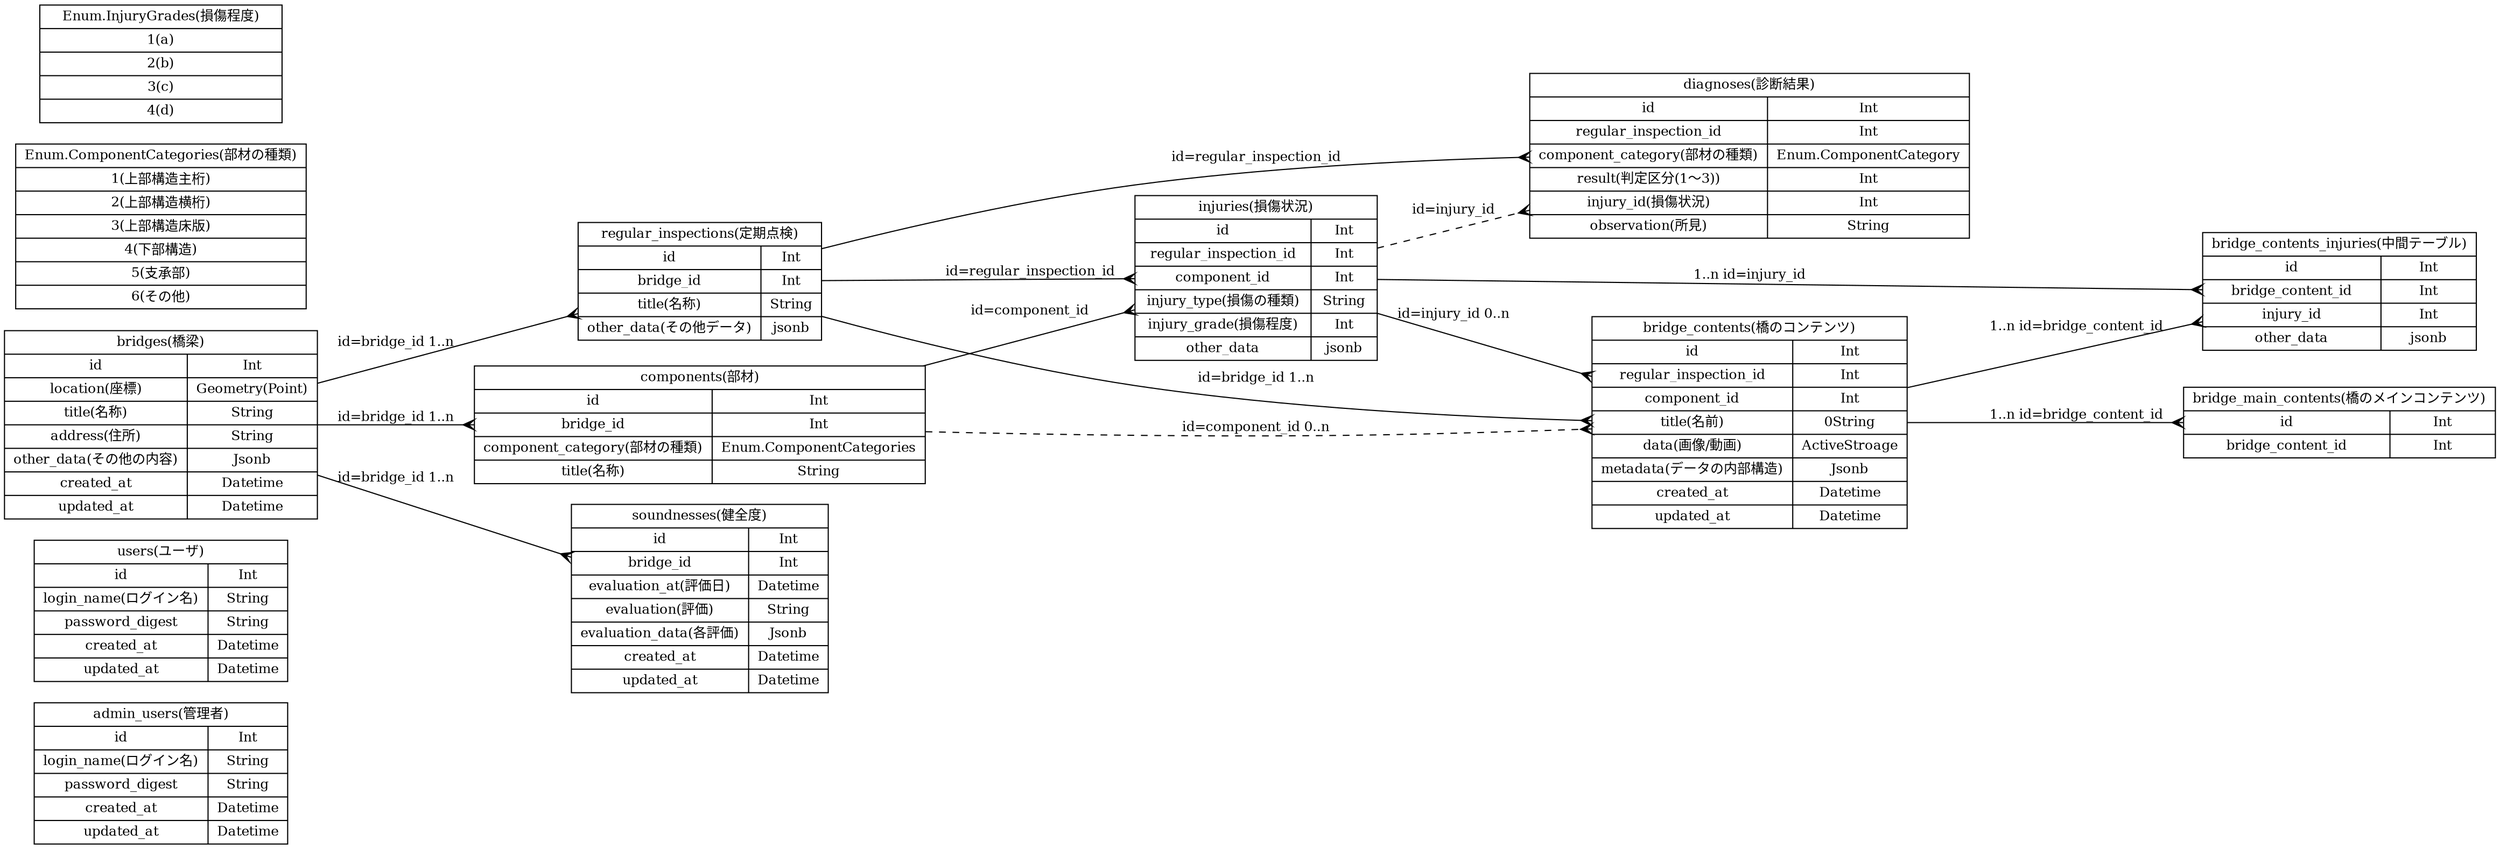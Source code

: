 digraph models {
  /* general settings */
  graph [rankdir=LR]; // draw graph from left to right
  node [shape=record, fontsize=12, width=3.0]; // fixed font size
  edge [arrowhead=crow, fontsize=12]; // ER diagram

  /* nodes */
  // 管理ユーザ
  admin_users [label="admin_users(管理者)|{{id|login_name(ログイン名)|password_digest|created_at|updated_at}|{Int|String|String|Datetime|Datetime}}"];
  // 一般ユーザ
  users [label="users(ユーザ)|{{id|login_name(ログイン名)|password_digest|created_at|updated_at}|{Int|String|String|Datetime|Datetime}}"];

  // 橋梁
  bridges [label="bridges(橋梁)|{{id|location(座標)|title(名称)|address(住所)|other_data(その他の内容)|created_at|updated_at}|{Int|Geometry(Point)|String|String|Jsonb|Datetime|Datetime}}"];

  // 定期点検 regular_inspections
  regular_inspections [label="regular_inspections(定期点検)|{{id|bridge_id|title(名称)|other_data(その他データ)}|{Int|Int|String|jsonb}}"];
  // 部材 components
  components [label="components(部材)|{{id|bridge_id|component_category(部材の種類)|title(名称)}|{Int|Int|Enum.ComponentCategories|String}}"];
  // 画像
  bridge_contents [label="bridge_contents(橋のコンテンツ)|{{id|regular_inspection_id|component_id|title(名前)|data(画像/動画)|metadata(データの内部構造)|created_at|updated_at}|{Int|Int|Int|0String|ActiveStroage|Jsonb|Datetime|Datetime}}"]

  // 定期点検 -> 診断結果 diagnosises // 判定区分2〜3のときにinjuriesを参照する(現在は一つのみ)
  diagnoses [label="diagnoses(診断結果)|{{id|regular_inspection_id|component_category(部材の種類)|result(判定区分(1〜3))|injury_id(損傷状況)|observation(所見)}|{Int|Int|Enum.ComponentCategory|Int|Int|String}}"];
  // 定期点検 -> 損傷状況 injuries
  injuries [label="injuries(損傷状況)|{{id|regular_inspection_id|component_id|injury_type(損傷の種類)|injury_grade(損傷程度)|other_data}|{Int|Int|Int|String|Int|jsonb}}"];
  bridge_contents_injuries [label="bridge_contents_injuries(中間テーブル)|{{id|bridge_content_id|injury_id|other_data}|{Int|Int|Int|jsonb}}"];
  // 定期点検 -> 点検状況 // state_of_inspections -> bridge_contentsにマージ

  // 評価(ダッシュボード用)
  soundnesses [label="soundnesses(健全度)|{{id|bridge_id|evaluation_at(評価日)|evaluation(評価)|evaluation_data(各評価)|created_at|updated_at}|{Int|Int|Datetime|String|Jsonb|Datetime|Datetime}}"];

  bridge_main_contents [label="bridge_main_contents(橋のメインコンテンツ)|{{id|bridge_content_id}|{Int|Int}}"];

/*

  bridge_contents [label="bridge_contents(橋のコンテンツ)|{{id|bridge_id|title(名前)|data(画像/動画)|metadata(データの内部構造)|created_at|updated_at}|{Int|Int|String|ActiveStroage|Jsonb|Datetime|Datetime}}"]

  bridge_contents_inspections [label="bridge_contents_inspections(中間テーブル)|{{id|bridge_content_id|inspection_id|data(コンテンツ)|created_at|updated_at}|{Int|Int|Int|Jsonb|Datetime|Datetime}}"]

  inspections [label="inspections(点検)|{{id|bridge_id|geom(地理情報)|geom3d(地理情報3D)|category(橋脚の種類)|report_data(報告内容)|date(点検日)|created_at|updated_at}|{Int|Int|Geometry(任意)|Geometry(任意)|Enum.BridgeCategory|Jsonb|Datetime|Datetime|Datetime}}"];

  maintenances [label="maintenances(補修)|{{id|inspection_id|report_data(報告内容)|date(補修日)|created_at|updated_at}|{Int|Int|jsonb|Datetime|Datetime|Datetime}}"]

  maintenance_contents [label="maintenances(補修コンテンツ)|{{id|maintenance_id|data(画像/動画)|created_at|updated_at}|{Int|Int|ActiveStorage|Datetime|Datetime}}"]

*/

  /* enum */
  enum_component_categories [label="Enum.ComponentCategories(部材の種類)|{{1(上部構造主桁)|2(上部構造横桁)|3(上部構造床版)|4(下部構造)|5(支承部)|6(その他)}}"];
  enum_injury_grades [label="Enum.InjuryGrades(損傷程度)|{{1(a)|2(b)|3(c)|4(d)}}"];

  /* edges */

  // from bridges
  bridges -> regular_inspections [label="id=bridge_id 1..n"];
  bridges -> components [label="id=bridge_id 1..n"];
  bridges -> soundnesses [label="id=bridge_id 1..n"];
  
  // to diagnosises
  regular_inspections -> diagnoses [label="id=regular_inspection_id"];
  injuries -> diagnoses [label="id=injury_id", style="dashed"];

  // to bridge_contents
  regular_inspections -> bridge_contents [label="id=bridge_id 1..n"];
  injuries -> bridge_contents [label="id=injury_id 0..n"];
  components -> bridge_contents [label="id=component_id 0..n", style="dashed"];

  // to injuries
  regular_inspections -> injuries [label="id=regular_inspection_id"];
  components -> injuries [label="id=component_id"];

  // to bridge_contents_injuries
  bridge_contents -> bridge_contents_injuries [label="1..n id=bridge_content_id"];
  injuries -> bridge_contents_injuries [label="1..n id=injury_id"];

  // to bridge_contents
  bridge_contents -> bridge_main_contents [label="1..n id=bridge_content_id"];

  /*
  bridges -> bridge_main_contents [label="id=bridge_id 1..n"];
  bridges -> inspections [label="id=bridge_id 1..n"];
  bridges -> bridge_contents [label="id=bridge_id 1..n"];
  bridges -> soundnesses [label="id=bridge_id 1..n"];
  bridge_contents -> bridge_contents_inspections [label="1..n id=bridge_content_id"];
  inspections -> bridge_contents_inspections [label="1..n id=inspection_id"];
  inspections -> bridge_contents [style="dotted", arrowhead="none" label="n..n through bridge_contents_inspections"];
  inspections -> maintenances [label="id=inspection_id 1..1"];
  maintenances -> maintenance_contents [label="id=maintenance_id"];
  */
}